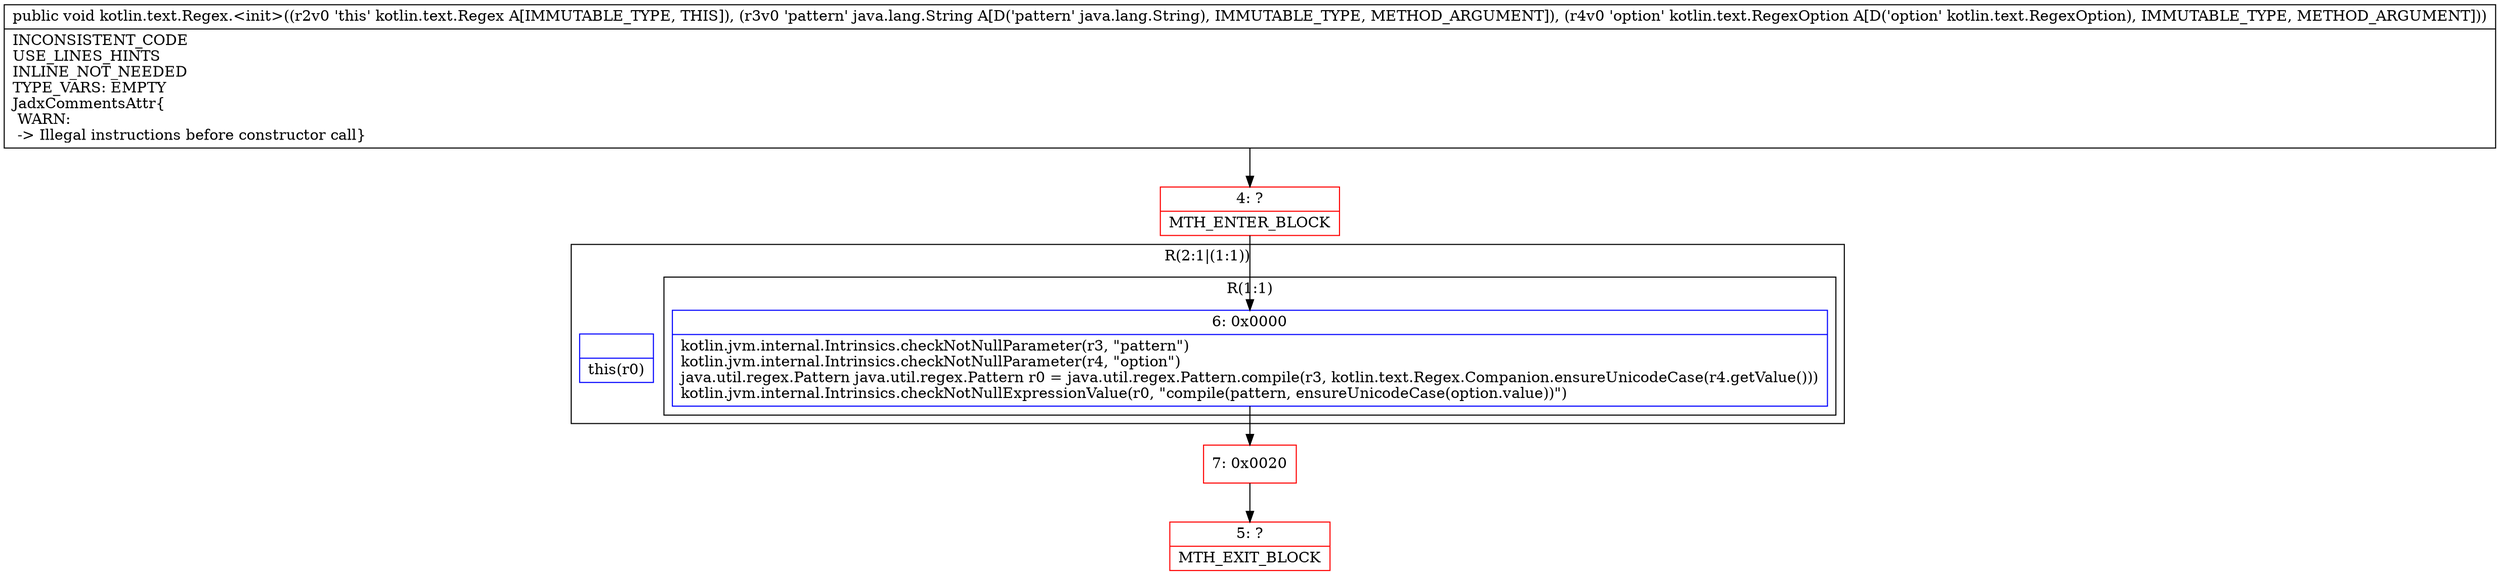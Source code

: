 digraph "CFG forkotlin.text.Regex.\<init\>(Ljava\/lang\/String;Lkotlin\/text\/RegexOption;)V" {
subgraph cluster_Region_218973684 {
label = "R(2:1|(1:1))";
node [shape=record,color=blue];
Node_InsnContainer_328827917 [shape=record,label="{|this(r0)\l}"];
subgraph cluster_Region_645389480 {
label = "R(1:1)";
node [shape=record,color=blue];
Node_6 [shape=record,label="{6\:\ 0x0000|kotlin.jvm.internal.Intrinsics.checkNotNullParameter(r3, \"pattern\")\lkotlin.jvm.internal.Intrinsics.checkNotNullParameter(r4, \"option\")\ljava.util.regex.Pattern java.util.regex.Pattern r0 = java.util.regex.Pattern.compile(r3, kotlin.text.Regex.Companion.ensureUnicodeCase(r4.getValue()))\lkotlin.jvm.internal.Intrinsics.checkNotNullExpressionValue(r0, \"compile(pattern, ensureUnicodeCase(option.value))\")\l}"];
}
}
Node_4 [shape=record,color=red,label="{4\:\ ?|MTH_ENTER_BLOCK\l}"];
Node_7 [shape=record,color=red,label="{7\:\ 0x0020}"];
Node_5 [shape=record,color=red,label="{5\:\ ?|MTH_EXIT_BLOCK\l}"];
MethodNode[shape=record,label="{public void kotlin.text.Regex.\<init\>((r2v0 'this' kotlin.text.Regex A[IMMUTABLE_TYPE, THIS]), (r3v0 'pattern' java.lang.String A[D('pattern' java.lang.String), IMMUTABLE_TYPE, METHOD_ARGUMENT]), (r4v0 'option' kotlin.text.RegexOption A[D('option' kotlin.text.RegexOption), IMMUTABLE_TYPE, METHOD_ARGUMENT]))  | INCONSISTENT_CODE\lUSE_LINES_HINTS\lINLINE_NOT_NEEDED\lTYPE_VARS: EMPTY\lJadxCommentsAttr\{\l WARN: \l \-\> Illegal instructions before constructor call\}\l}"];
MethodNode -> Node_4;Node_6 -> Node_7;
Node_4 -> Node_6;
Node_7 -> Node_5;
}

